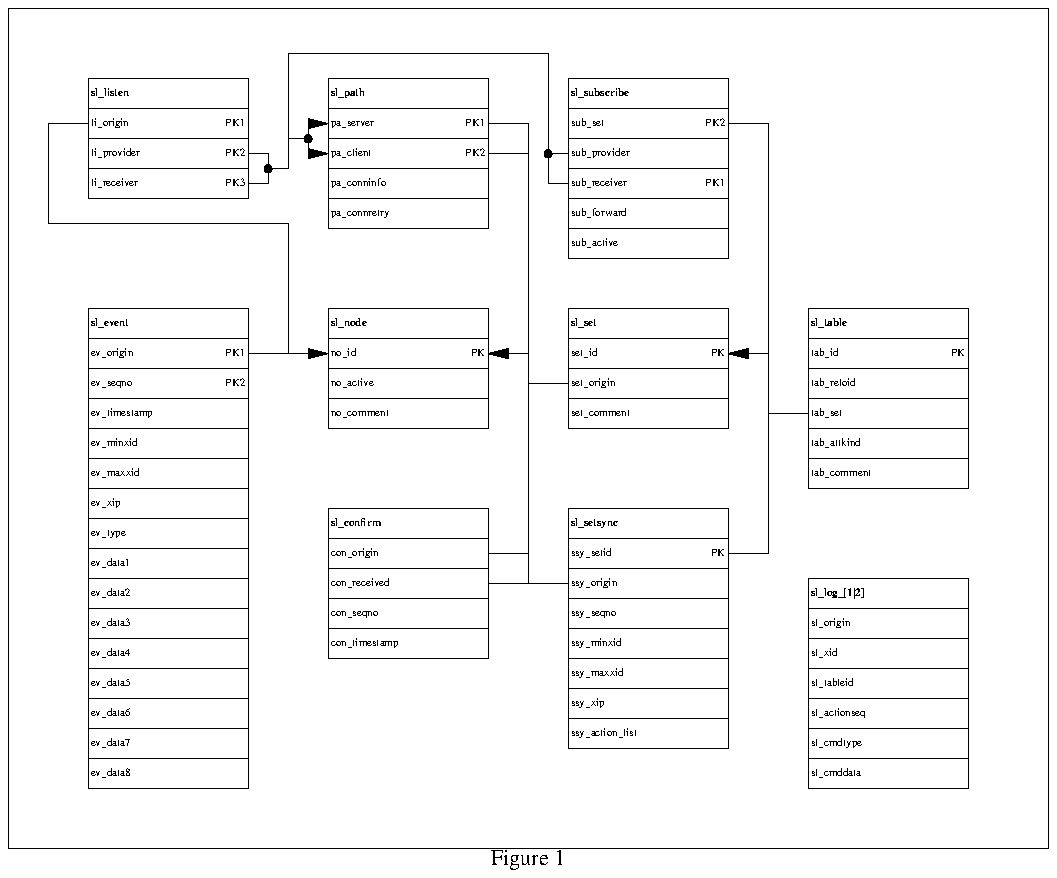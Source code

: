 .\" ----------
.\" figure-1
.\"
.\"	Copyright (c) 2003-2004, PostgreSQL Global Development Group
.\"	Author: Jan Wieck, Afilias USA INC.
.\"
.\" 
.\" ----------
.PS
.ps -2
.vs 1m

dx=0.4

Outer:	box wid 5.2 ht 4.2
		"Figure 1" at Outer.s below
.ps -4

define table {
		box wid 0.8 ht 0.15
		" \fB$1\fR" at last box .w ljust
}

define field {
F$1:	box same with .n at last box .s
		" $1" at last box .w ljust
		"$2 " at last box .e rjust
}

Tsl_node: [
		table(sl_node)
		field(no_id, PK)
		field(no_active)
		field(no_comment)
	] with .nw at Outer.nw+(1.6,-1.5)

Tsl_set: [
		table(sl_set)
		field(set_id, PK)
		field(set_origin)
		field(set_comment)
	] with .nw at Tsl_node.ne+(dx,0.0)

	line -> from Tsl_set.Fset_origin.w left 0.2 then up 0.15 to Tsl_node.Fno_id.e

Tsl_setsync: [
		table(sl_setsync)
		field(ssy_setid, PK)
		field(ssy_origin)
		field(ssy_seqno)
		field(ssy_minxid)
		field(ssy_maxxid)
		field(ssy_xip)
		field(ssy_action_list)
	] with .nw at Tsl_set.sw+(0.0,-dx)

	line -> from Tsl_setsync.Fssy_setid.e right 0.2 to Tsl_set.Fset_id.e+(0.2,0.0) to Tsl_set.Fset_id.e
	line -> from Tsl_setsync.Fssy_origin.w left 0.2 to Tsl_node.Fno_id.e+(0.2,0.0) to Tsl_node.Fno_id.e

Tsl_table: [
		table(sl_table)
		field(tab_id, PK)
		field(tab_reloid)
		field(tab_set)
		field(tab_attkind)
		field(tab_comment)
	] with .nw at Tsl_set.ne+(dx,0.0)

	line -> from Tsl_table.Ftab_set.w left 0.2 then up 0.3 to Tsl_set.Fset_id.e

Tsl_path: [
		table(sl_path)
		field(pa_server, PK1)
		field(pa_client, PK2)
		field(pa_conninfo)
		field(pa_connretry)
	] with .sw at Tsl_node.nw+(0.0,dx)

	line -> from Tsl_path.Fpa_server.e right 0.2 to Tsl_node.Fno_id.e+(0.2,0.0) to Tsl_node.Fno_id.e
	line -> from Tsl_path.Fpa_client.e right 0.2 to Tsl_node.Fno_id.e+(0.2,0.0) to Tsl_node.Fno_id.e

Tsl_listen: [
		table(sl_listen)
		field(li_origin, PK1)
		field(li_provider, PK2)
		field(li_receiver, PK3)
	] with .ne at Tsl_path.nw+(-dx,0.0)

	line -> from Tsl_listen.Fli_origin.w left 0.2 then down 0.5 then right 1.2 to Tsl_node.Fno_id.w+(-0.2,0.0) to Tsl_node.Fno_id.w

	line    from Tsl_listen.Fli_provider.e right 0.1 then down 0.075
	line    from Tsl_listen.Fli_receiver.e right 0.1 then up 0.075
	circle	rad 0.02 fill 1.0 with .c at Tsl_listen.Fli_provider.se+(0.1,0.0)
	line	from Tsl_listen.Fli_provider.se+(0.1,0.0) right 0.1 to Tsl_path.Fpa_server.sw+(-0.2,0.0) then right 0.1
	circle	rad 0.02 fill 1.0 with .c at Tsl_path.Fpa_server.sw+(-0.1,0.0)
	line -> from Tsl_path.Fpa_server.sw+(-0.1,0.0) up 0.075 to Tsl_path.Fpa_server.w
	line -> from Tsl_path.Fpa_server.sw+(-0.1,0.0) down 0.075 to Tsl_path.Fpa_client.w

Tsl_subscribe: [
		table(sl_subscribe)
		field(sub_set, PK2)
		field(sub_provider)
		field(sub_receiver, PK1)
		field(sub_forward)
		field(sub_active)
	] with .nw at Tsl_path.ne+(dx,0.0)

	line -> from Tsl_subscribe.Fsub_set.e right 0.2 to Tsl_set.Fset_id.e+(0.2,0.0) to Tsl_set.Fset_id.e

.\" multi-colum constraint sl_subscribe-sl_path-ref
	line    from Tsl_subscribe.Fsub_provider.w left 0.1
	line    from Tsl_subscribe.Fsub_receiver.w left 0.1 then up 0.15
	circle	rad 0.02 fill 1.0 with .c at Tsl_subscribe.Fsub_provider.w+(-0.1,0.0)
	line    from Tsl_subscribe.Fsub_provider.w+(-0.1,0.0) up 0.5 then left 1.3 to Tsl_path.Fpa_server.sw+(-0.2,0.0) then right 0.1

Tsl_event: [
		table(sl_event)
		field(ev_origin, PK1)
		field(ev_seqno, PK2)
		field(ev_timestamp)
		field(ev_minxid)
		field(ev_maxxid)
		field(ev_xip)
		field(ev_type)
		field(ev_data1)
		field(ev_data2)
		field(ev_data3)
		field(ev_data4)
		field(ev_data5)
		field(ev_data6)
		field(ev_data7)
		field(ev_data8)
	] with .ne at Tsl_node.nw+(-dx,0.0)

	line -> from Tsl_event.Fev_origin.e to Tsl_node.Fno_id.w

Tsl_confirm: [
		table(sl_confirm)
		field(con_origin)
		field(con_received)
		field(con_seqno)
		field(con_timestamp)
	] with .nw at Tsl_node.sw+(0.0,-dx)

	line -> from Tsl_confirm.Fcon_origin.e right 0.2 to Tsl_node.Fno_id.e+(0.2,0.0) to Tsl_node.Fno_id.e
	line -> from Tsl_confirm.Fcon_received.e right 0.2 to Tsl_node.Fno_id.e+(0.2,0.0) to Tsl_node.Fno_id.e

Tsl_logs: [
		table(sl_log_[1|2])
		field(sl_origin)
		field(sl_xid)
		field(sl_tableid)
		field(sl_actionseq)
		field(sl_cmdtype)
		field(sl_cmddata)
	] with .sw at Tsl_table.w.x,Tsl_event.se.y
.ps -6
.vs
.PE
